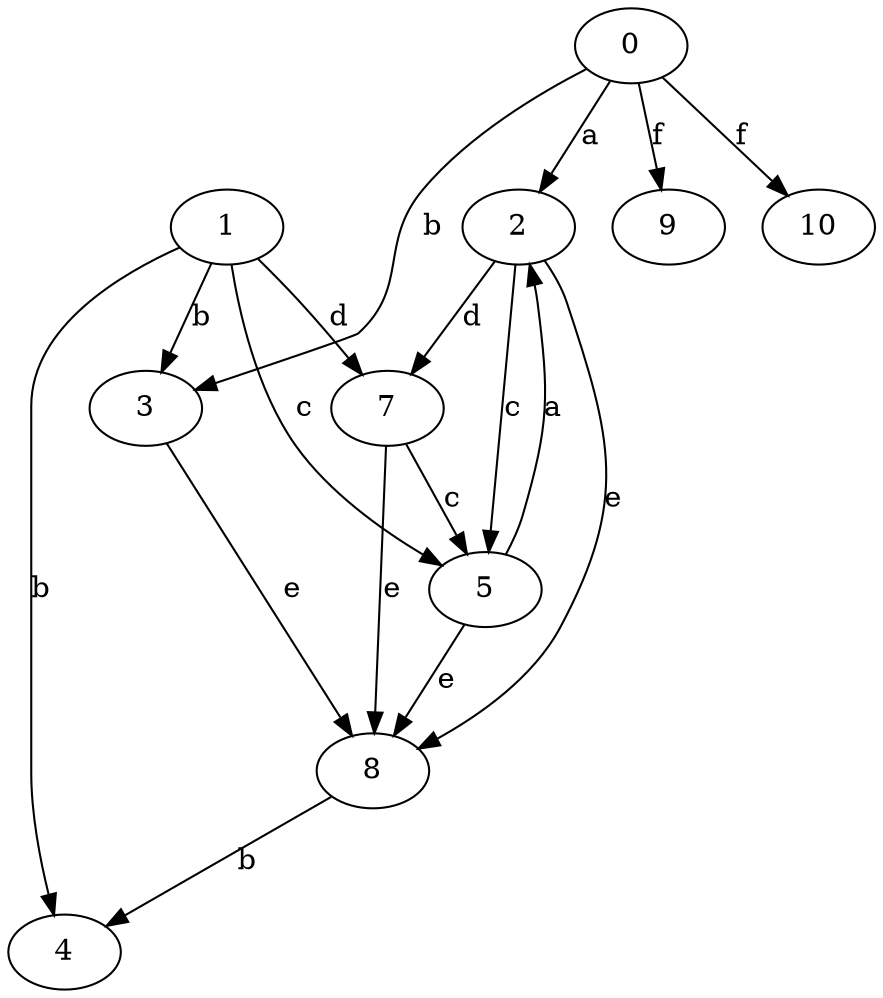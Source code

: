 strict digraph  {
0;
1;
2;
3;
4;
5;
7;
8;
9;
10;
0 -> 2  [label=a];
0 -> 3  [label=b];
0 -> 9  [label=f];
0 -> 10  [label=f];
1 -> 3  [label=b];
1 -> 4  [label=b];
1 -> 5  [label=c];
1 -> 7  [label=d];
2 -> 5  [label=c];
2 -> 7  [label=d];
2 -> 8  [label=e];
3 -> 8  [label=e];
5 -> 2  [label=a];
5 -> 8  [label=e];
7 -> 5  [label=c];
7 -> 8  [label=e];
8 -> 4  [label=b];
}
